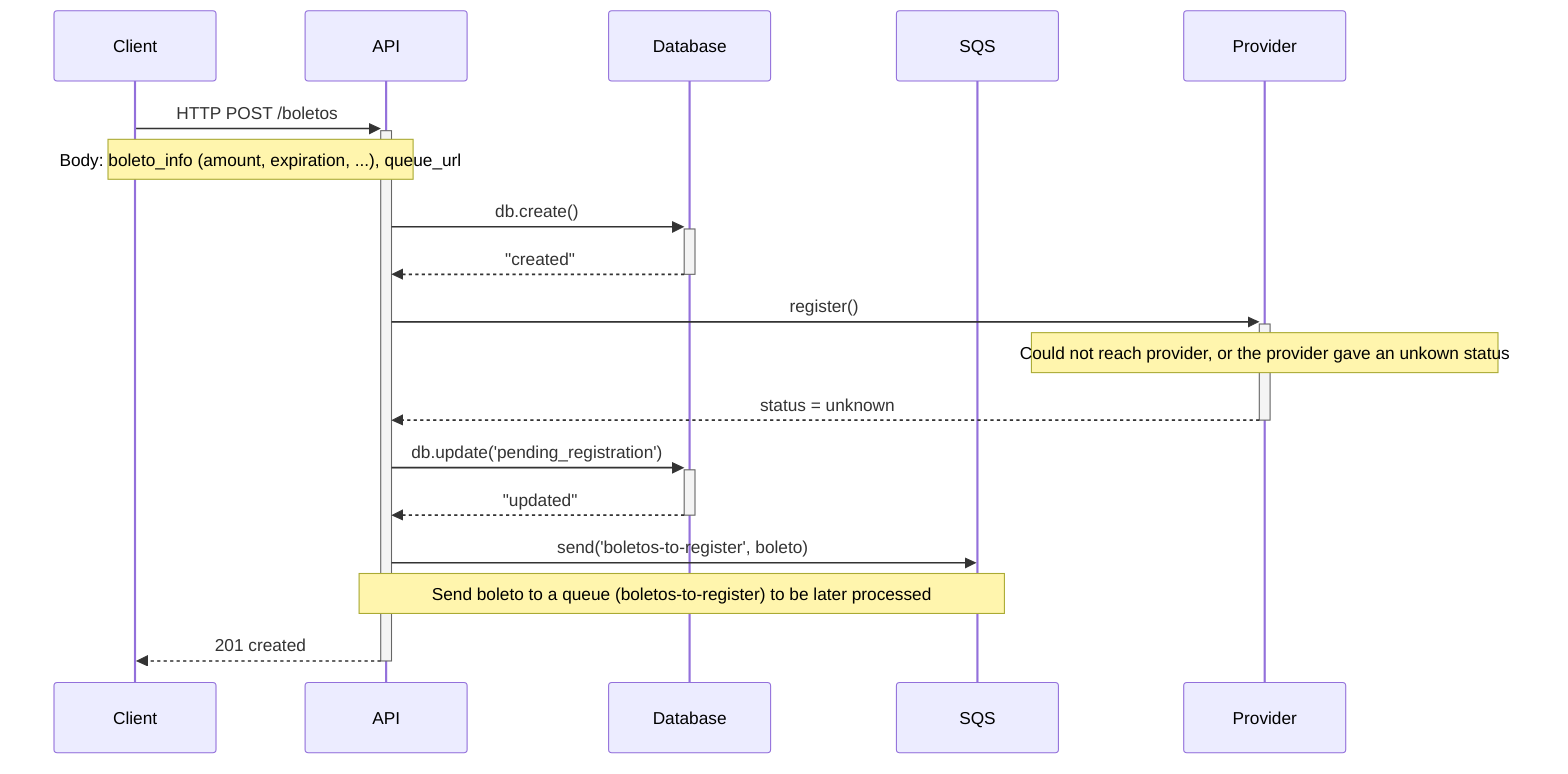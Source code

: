 sequenceDiagram
    participant Client
    participant API
    participant Database
    participant SQS
    participant Provider

    Client ->>+ API: HTTP POST /boletos
        Note over Client,API: Body: boleto_info (amount, expiration, ...), queue_url
    API ->>+ Database: db.create()
    Database -->>- API: "created"
    API ->>+ Provider: register()
        Note over Provider: Could not reach provider, or the provider gave an unkown status
    Provider -->>- API: status = unknown
    API ->>+ Database: db.update('pending_registration')
    Database -->>- API: "updated"
    API ->> SQS: send('boletos-to-register', boleto)
        Note over API, SQS: Send boleto to a queue (boletos-to-register) to be later processed
    API -->>- Client: 201 created